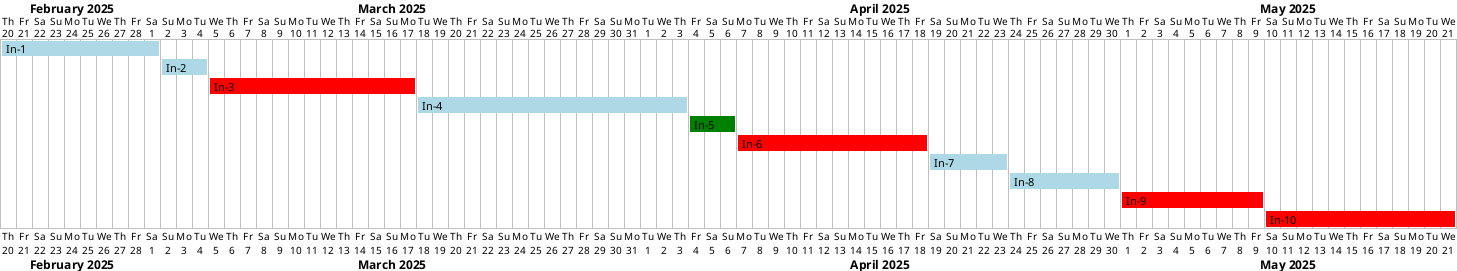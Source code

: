 @startgantt follow_up_gantt_diagram
Project starts 2025-02-20

[In-1] starts 2025-02-15
[In-2] starts 2025-03-02
[In-3] starts 2025-03-05
[In-4] starts 2025-03-18
[In-5] starts 2025-04-04
[In-6] starts 2025-04-07
[In-7] starts 2025-04-19
[In-8] starts 2025-04-24
[In-9] starts 2025-05-01
[In-10] starts 2025-05-10

[In-1] ends 2025-03-01
[In-2] ends 2025-03-04
[In-3] ends 2025-03-17
[In-4] ends 2025-04-03
[In-5] ends 2025-04-06
[In-6] ends 2025-04-18
[In-7] ends 2025-04-23
[In-8] ends 2025-04-30
[In-9] ends 2025-05-09
[In-10] ends 2025-05-21

[In-1] is colored in LightBlue
[In-2] is colored in LightBlue
[In-3] is colored in Red
[In-4] is colored in LightBlue
[In-5] is colored in Green
[In-6] is colored in Red
[In-7] is colored in LightBlue
[In-8] is colored in LightBlue
[In-9] is colored in Red
[In-10] is colored in Red


@endgantt